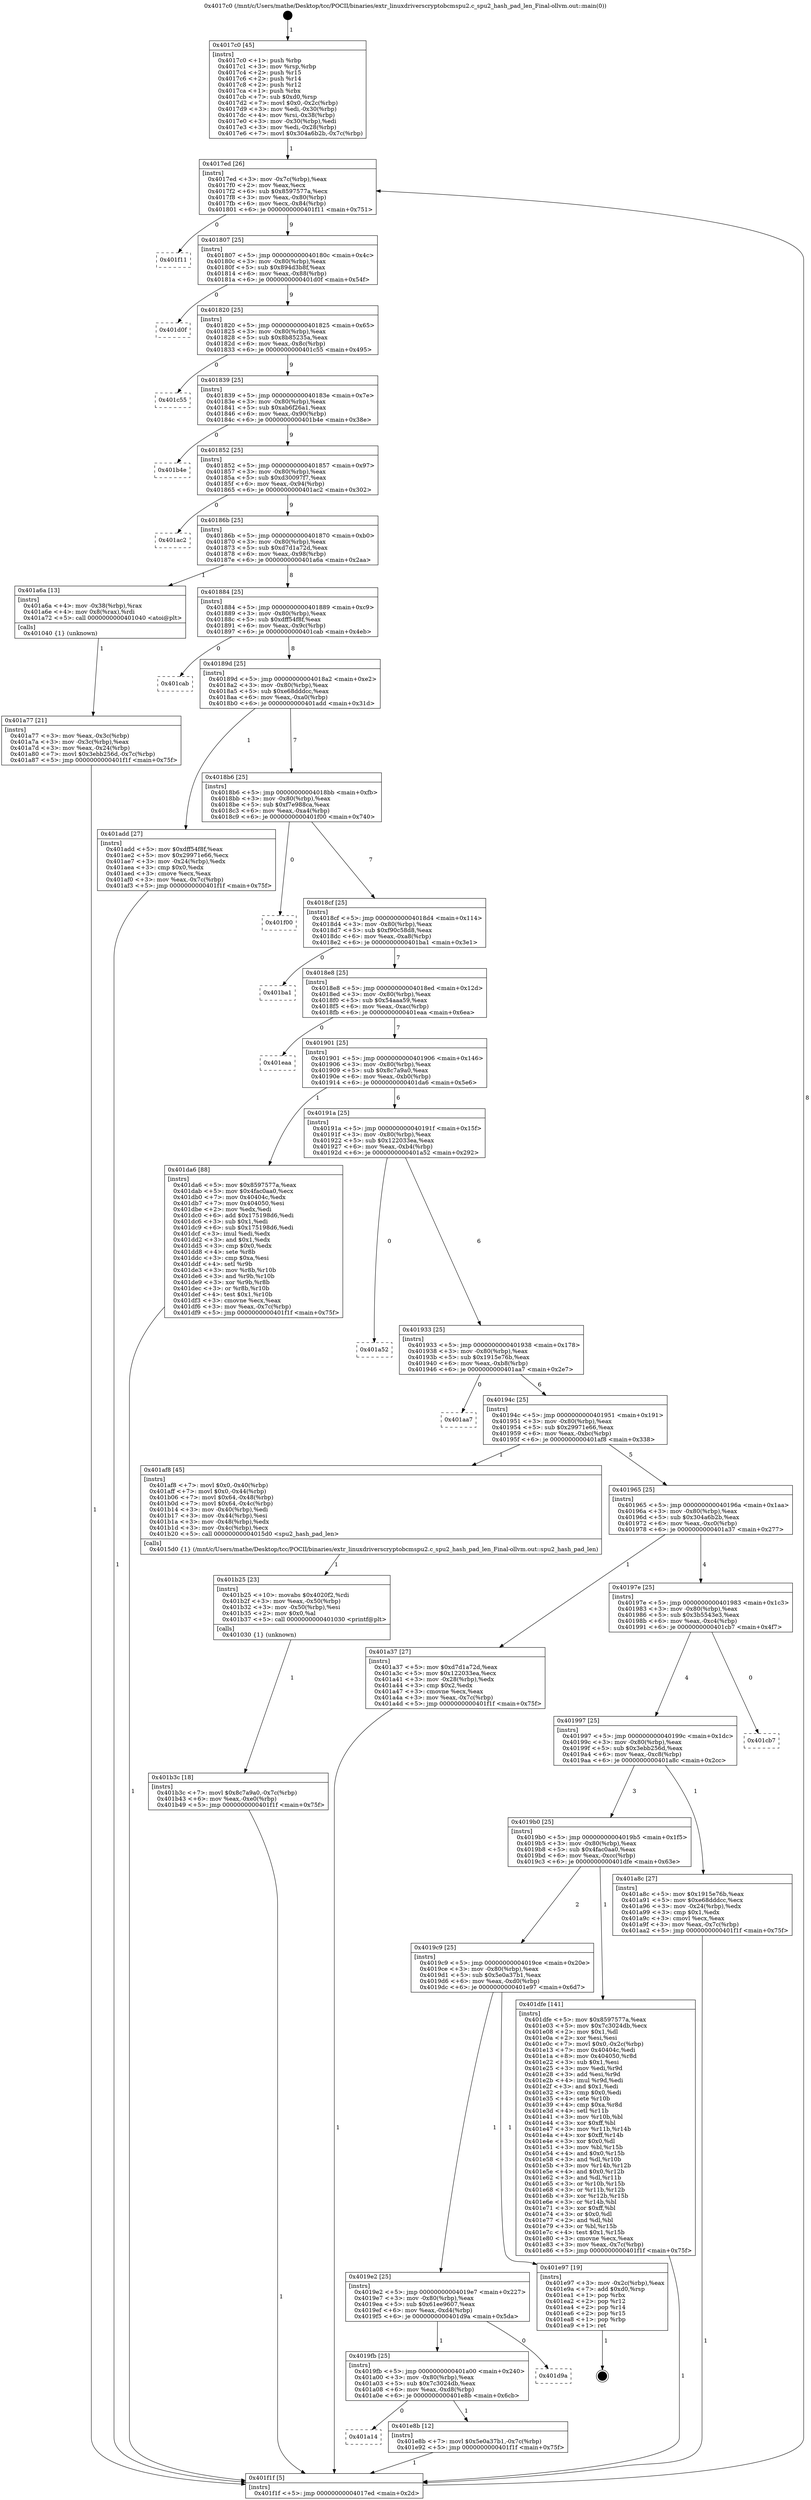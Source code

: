 digraph "0x4017c0" {
  label = "0x4017c0 (/mnt/c/Users/mathe/Desktop/tcc/POCII/binaries/extr_linuxdriverscryptobcmspu2.c_spu2_hash_pad_len_Final-ollvm.out::main(0))"
  labelloc = "t"
  node[shape=record]

  Entry [label="",width=0.3,height=0.3,shape=circle,fillcolor=black,style=filled]
  "0x4017ed" [label="{
     0x4017ed [26]\l
     | [instrs]\l
     &nbsp;&nbsp;0x4017ed \<+3\>: mov -0x7c(%rbp),%eax\l
     &nbsp;&nbsp;0x4017f0 \<+2\>: mov %eax,%ecx\l
     &nbsp;&nbsp;0x4017f2 \<+6\>: sub $0x8597577a,%ecx\l
     &nbsp;&nbsp;0x4017f8 \<+3\>: mov %eax,-0x80(%rbp)\l
     &nbsp;&nbsp;0x4017fb \<+6\>: mov %ecx,-0x84(%rbp)\l
     &nbsp;&nbsp;0x401801 \<+6\>: je 0000000000401f11 \<main+0x751\>\l
  }"]
  "0x401f11" [label="{
     0x401f11\l
  }", style=dashed]
  "0x401807" [label="{
     0x401807 [25]\l
     | [instrs]\l
     &nbsp;&nbsp;0x401807 \<+5\>: jmp 000000000040180c \<main+0x4c\>\l
     &nbsp;&nbsp;0x40180c \<+3\>: mov -0x80(%rbp),%eax\l
     &nbsp;&nbsp;0x40180f \<+5\>: sub $0x894d3b8f,%eax\l
     &nbsp;&nbsp;0x401814 \<+6\>: mov %eax,-0x88(%rbp)\l
     &nbsp;&nbsp;0x40181a \<+6\>: je 0000000000401d0f \<main+0x54f\>\l
  }"]
  Exit [label="",width=0.3,height=0.3,shape=circle,fillcolor=black,style=filled,peripheries=2]
  "0x401d0f" [label="{
     0x401d0f\l
  }", style=dashed]
  "0x401820" [label="{
     0x401820 [25]\l
     | [instrs]\l
     &nbsp;&nbsp;0x401820 \<+5\>: jmp 0000000000401825 \<main+0x65\>\l
     &nbsp;&nbsp;0x401825 \<+3\>: mov -0x80(%rbp),%eax\l
     &nbsp;&nbsp;0x401828 \<+5\>: sub $0x8b85235a,%eax\l
     &nbsp;&nbsp;0x40182d \<+6\>: mov %eax,-0x8c(%rbp)\l
     &nbsp;&nbsp;0x401833 \<+6\>: je 0000000000401c55 \<main+0x495\>\l
  }"]
  "0x401a14" [label="{
     0x401a14\l
  }", style=dashed]
  "0x401c55" [label="{
     0x401c55\l
  }", style=dashed]
  "0x401839" [label="{
     0x401839 [25]\l
     | [instrs]\l
     &nbsp;&nbsp;0x401839 \<+5\>: jmp 000000000040183e \<main+0x7e\>\l
     &nbsp;&nbsp;0x40183e \<+3\>: mov -0x80(%rbp),%eax\l
     &nbsp;&nbsp;0x401841 \<+5\>: sub $0xab6f26a1,%eax\l
     &nbsp;&nbsp;0x401846 \<+6\>: mov %eax,-0x90(%rbp)\l
     &nbsp;&nbsp;0x40184c \<+6\>: je 0000000000401b4e \<main+0x38e\>\l
  }"]
  "0x401e8b" [label="{
     0x401e8b [12]\l
     | [instrs]\l
     &nbsp;&nbsp;0x401e8b \<+7\>: movl $0x5e0a37b1,-0x7c(%rbp)\l
     &nbsp;&nbsp;0x401e92 \<+5\>: jmp 0000000000401f1f \<main+0x75f\>\l
  }"]
  "0x401b4e" [label="{
     0x401b4e\l
  }", style=dashed]
  "0x401852" [label="{
     0x401852 [25]\l
     | [instrs]\l
     &nbsp;&nbsp;0x401852 \<+5\>: jmp 0000000000401857 \<main+0x97\>\l
     &nbsp;&nbsp;0x401857 \<+3\>: mov -0x80(%rbp),%eax\l
     &nbsp;&nbsp;0x40185a \<+5\>: sub $0xd30097f7,%eax\l
     &nbsp;&nbsp;0x40185f \<+6\>: mov %eax,-0x94(%rbp)\l
     &nbsp;&nbsp;0x401865 \<+6\>: je 0000000000401ac2 \<main+0x302\>\l
  }"]
  "0x4019fb" [label="{
     0x4019fb [25]\l
     | [instrs]\l
     &nbsp;&nbsp;0x4019fb \<+5\>: jmp 0000000000401a00 \<main+0x240\>\l
     &nbsp;&nbsp;0x401a00 \<+3\>: mov -0x80(%rbp),%eax\l
     &nbsp;&nbsp;0x401a03 \<+5\>: sub $0x7c3024db,%eax\l
     &nbsp;&nbsp;0x401a08 \<+6\>: mov %eax,-0xd8(%rbp)\l
     &nbsp;&nbsp;0x401a0e \<+6\>: je 0000000000401e8b \<main+0x6cb\>\l
  }"]
  "0x401ac2" [label="{
     0x401ac2\l
  }", style=dashed]
  "0x40186b" [label="{
     0x40186b [25]\l
     | [instrs]\l
     &nbsp;&nbsp;0x40186b \<+5\>: jmp 0000000000401870 \<main+0xb0\>\l
     &nbsp;&nbsp;0x401870 \<+3\>: mov -0x80(%rbp),%eax\l
     &nbsp;&nbsp;0x401873 \<+5\>: sub $0xd7d1a72d,%eax\l
     &nbsp;&nbsp;0x401878 \<+6\>: mov %eax,-0x98(%rbp)\l
     &nbsp;&nbsp;0x40187e \<+6\>: je 0000000000401a6a \<main+0x2aa\>\l
  }"]
  "0x401d9a" [label="{
     0x401d9a\l
  }", style=dashed]
  "0x401a6a" [label="{
     0x401a6a [13]\l
     | [instrs]\l
     &nbsp;&nbsp;0x401a6a \<+4\>: mov -0x38(%rbp),%rax\l
     &nbsp;&nbsp;0x401a6e \<+4\>: mov 0x8(%rax),%rdi\l
     &nbsp;&nbsp;0x401a72 \<+5\>: call 0000000000401040 \<atoi@plt\>\l
     | [calls]\l
     &nbsp;&nbsp;0x401040 \{1\} (unknown)\l
  }"]
  "0x401884" [label="{
     0x401884 [25]\l
     | [instrs]\l
     &nbsp;&nbsp;0x401884 \<+5\>: jmp 0000000000401889 \<main+0xc9\>\l
     &nbsp;&nbsp;0x401889 \<+3\>: mov -0x80(%rbp),%eax\l
     &nbsp;&nbsp;0x40188c \<+5\>: sub $0xdff54f8f,%eax\l
     &nbsp;&nbsp;0x401891 \<+6\>: mov %eax,-0x9c(%rbp)\l
     &nbsp;&nbsp;0x401897 \<+6\>: je 0000000000401cab \<main+0x4eb\>\l
  }"]
  "0x4019e2" [label="{
     0x4019e2 [25]\l
     | [instrs]\l
     &nbsp;&nbsp;0x4019e2 \<+5\>: jmp 00000000004019e7 \<main+0x227\>\l
     &nbsp;&nbsp;0x4019e7 \<+3\>: mov -0x80(%rbp),%eax\l
     &nbsp;&nbsp;0x4019ea \<+5\>: sub $0x61ee9607,%eax\l
     &nbsp;&nbsp;0x4019ef \<+6\>: mov %eax,-0xd4(%rbp)\l
     &nbsp;&nbsp;0x4019f5 \<+6\>: je 0000000000401d9a \<main+0x5da\>\l
  }"]
  "0x401cab" [label="{
     0x401cab\l
  }", style=dashed]
  "0x40189d" [label="{
     0x40189d [25]\l
     | [instrs]\l
     &nbsp;&nbsp;0x40189d \<+5\>: jmp 00000000004018a2 \<main+0xe2\>\l
     &nbsp;&nbsp;0x4018a2 \<+3\>: mov -0x80(%rbp),%eax\l
     &nbsp;&nbsp;0x4018a5 \<+5\>: sub $0xe68dddcc,%eax\l
     &nbsp;&nbsp;0x4018aa \<+6\>: mov %eax,-0xa0(%rbp)\l
     &nbsp;&nbsp;0x4018b0 \<+6\>: je 0000000000401add \<main+0x31d\>\l
  }"]
  "0x401e97" [label="{
     0x401e97 [19]\l
     | [instrs]\l
     &nbsp;&nbsp;0x401e97 \<+3\>: mov -0x2c(%rbp),%eax\l
     &nbsp;&nbsp;0x401e9a \<+7\>: add $0xd0,%rsp\l
     &nbsp;&nbsp;0x401ea1 \<+1\>: pop %rbx\l
     &nbsp;&nbsp;0x401ea2 \<+2\>: pop %r12\l
     &nbsp;&nbsp;0x401ea4 \<+2\>: pop %r14\l
     &nbsp;&nbsp;0x401ea6 \<+2\>: pop %r15\l
     &nbsp;&nbsp;0x401ea8 \<+1\>: pop %rbp\l
     &nbsp;&nbsp;0x401ea9 \<+1\>: ret\l
  }"]
  "0x401add" [label="{
     0x401add [27]\l
     | [instrs]\l
     &nbsp;&nbsp;0x401add \<+5\>: mov $0xdff54f8f,%eax\l
     &nbsp;&nbsp;0x401ae2 \<+5\>: mov $0x29971e66,%ecx\l
     &nbsp;&nbsp;0x401ae7 \<+3\>: mov -0x24(%rbp),%edx\l
     &nbsp;&nbsp;0x401aea \<+3\>: cmp $0x0,%edx\l
     &nbsp;&nbsp;0x401aed \<+3\>: cmove %ecx,%eax\l
     &nbsp;&nbsp;0x401af0 \<+3\>: mov %eax,-0x7c(%rbp)\l
     &nbsp;&nbsp;0x401af3 \<+5\>: jmp 0000000000401f1f \<main+0x75f\>\l
  }"]
  "0x4018b6" [label="{
     0x4018b6 [25]\l
     | [instrs]\l
     &nbsp;&nbsp;0x4018b6 \<+5\>: jmp 00000000004018bb \<main+0xfb\>\l
     &nbsp;&nbsp;0x4018bb \<+3\>: mov -0x80(%rbp),%eax\l
     &nbsp;&nbsp;0x4018be \<+5\>: sub $0xf7e988ca,%eax\l
     &nbsp;&nbsp;0x4018c3 \<+6\>: mov %eax,-0xa4(%rbp)\l
     &nbsp;&nbsp;0x4018c9 \<+6\>: je 0000000000401f00 \<main+0x740\>\l
  }"]
  "0x4019c9" [label="{
     0x4019c9 [25]\l
     | [instrs]\l
     &nbsp;&nbsp;0x4019c9 \<+5\>: jmp 00000000004019ce \<main+0x20e\>\l
     &nbsp;&nbsp;0x4019ce \<+3\>: mov -0x80(%rbp),%eax\l
     &nbsp;&nbsp;0x4019d1 \<+5\>: sub $0x5e0a37b1,%eax\l
     &nbsp;&nbsp;0x4019d6 \<+6\>: mov %eax,-0xd0(%rbp)\l
     &nbsp;&nbsp;0x4019dc \<+6\>: je 0000000000401e97 \<main+0x6d7\>\l
  }"]
  "0x401f00" [label="{
     0x401f00\l
  }", style=dashed]
  "0x4018cf" [label="{
     0x4018cf [25]\l
     | [instrs]\l
     &nbsp;&nbsp;0x4018cf \<+5\>: jmp 00000000004018d4 \<main+0x114\>\l
     &nbsp;&nbsp;0x4018d4 \<+3\>: mov -0x80(%rbp),%eax\l
     &nbsp;&nbsp;0x4018d7 \<+5\>: sub $0xf90c58d8,%eax\l
     &nbsp;&nbsp;0x4018dc \<+6\>: mov %eax,-0xa8(%rbp)\l
     &nbsp;&nbsp;0x4018e2 \<+6\>: je 0000000000401ba1 \<main+0x3e1\>\l
  }"]
  "0x401dfe" [label="{
     0x401dfe [141]\l
     | [instrs]\l
     &nbsp;&nbsp;0x401dfe \<+5\>: mov $0x8597577a,%eax\l
     &nbsp;&nbsp;0x401e03 \<+5\>: mov $0x7c3024db,%ecx\l
     &nbsp;&nbsp;0x401e08 \<+2\>: mov $0x1,%dl\l
     &nbsp;&nbsp;0x401e0a \<+2\>: xor %esi,%esi\l
     &nbsp;&nbsp;0x401e0c \<+7\>: movl $0x0,-0x2c(%rbp)\l
     &nbsp;&nbsp;0x401e13 \<+7\>: mov 0x40404c,%edi\l
     &nbsp;&nbsp;0x401e1a \<+8\>: mov 0x404050,%r8d\l
     &nbsp;&nbsp;0x401e22 \<+3\>: sub $0x1,%esi\l
     &nbsp;&nbsp;0x401e25 \<+3\>: mov %edi,%r9d\l
     &nbsp;&nbsp;0x401e28 \<+3\>: add %esi,%r9d\l
     &nbsp;&nbsp;0x401e2b \<+4\>: imul %r9d,%edi\l
     &nbsp;&nbsp;0x401e2f \<+3\>: and $0x1,%edi\l
     &nbsp;&nbsp;0x401e32 \<+3\>: cmp $0x0,%edi\l
     &nbsp;&nbsp;0x401e35 \<+4\>: sete %r10b\l
     &nbsp;&nbsp;0x401e39 \<+4\>: cmp $0xa,%r8d\l
     &nbsp;&nbsp;0x401e3d \<+4\>: setl %r11b\l
     &nbsp;&nbsp;0x401e41 \<+3\>: mov %r10b,%bl\l
     &nbsp;&nbsp;0x401e44 \<+3\>: xor $0xff,%bl\l
     &nbsp;&nbsp;0x401e47 \<+3\>: mov %r11b,%r14b\l
     &nbsp;&nbsp;0x401e4a \<+4\>: xor $0xff,%r14b\l
     &nbsp;&nbsp;0x401e4e \<+3\>: xor $0x0,%dl\l
     &nbsp;&nbsp;0x401e51 \<+3\>: mov %bl,%r15b\l
     &nbsp;&nbsp;0x401e54 \<+4\>: and $0x0,%r15b\l
     &nbsp;&nbsp;0x401e58 \<+3\>: and %dl,%r10b\l
     &nbsp;&nbsp;0x401e5b \<+3\>: mov %r14b,%r12b\l
     &nbsp;&nbsp;0x401e5e \<+4\>: and $0x0,%r12b\l
     &nbsp;&nbsp;0x401e62 \<+3\>: and %dl,%r11b\l
     &nbsp;&nbsp;0x401e65 \<+3\>: or %r10b,%r15b\l
     &nbsp;&nbsp;0x401e68 \<+3\>: or %r11b,%r12b\l
     &nbsp;&nbsp;0x401e6b \<+3\>: xor %r12b,%r15b\l
     &nbsp;&nbsp;0x401e6e \<+3\>: or %r14b,%bl\l
     &nbsp;&nbsp;0x401e71 \<+3\>: xor $0xff,%bl\l
     &nbsp;&nbsp;0x401e74 \<+3\>: or $0x0,%dl\l
     &nbsp;&nbsp;0x401e77 \<+2\>: and %dl,%bl\l
     &nbsp;&nbsp;0x401e79 \<+3\>: or %bl,%r15b\l
     &nbsp;&nbsp;0x401e7c \<+4\>: test $0x1,%r15b\l
     &nbsp;&nbsp;0x401e80 \<+3\>: cmovne %ecx,%eax\l
     &nbsp;&nbsp;0x401e83 \<+3\>: mov %eax,-0x7c(%rbp)\l
     &nbsp;&nbsp;0x401e86 \<+5\>: jmp 0000000000401f1f \<main+0x75f\>\l
  }"]
  "0x401ba1" [label="{
     0x401ba1\l
  }", style=dashed]
  "0x4018e8" [label="{
     0x4018e8 [25]\l
     | [instrs]\l
     &nbsp;&nbsp;0x4018e8 \<+5\>: jmp 00000000004018ed \<main+0x12d\>\l
     &nbsp;&nbsp;0x4018ed \<+3\>: mov -0x80(%rbp),%eax\l
     &nbsp;&nbsp;0x4018f0 \<+5\>: sub $0x54aaa59,%eax\l
     &nbsp;&nbsp;0x4018f5 \<+6\>: mov %eax,-0xac(%rbp)\l
     &nbsp;&nbsp;0x4018fb \<+6\>: je 0000000000401eaa \<main+0x6ea\>\l
  }"]
  "0x401b3c" [label="{
     0x401b3c [18]\l
     | [instrs]\l
     &nbsp;&nbsp;0x401b3c \<+7\>: movl $0x8c7a9a0,-0x7c(%rbp)\l
     &nbsp;&nbsp;0x401b43 \<+6\>: mov %eax,-0xe0(%rbp)\l
     &nbsp;&nbsp;0x401b49 \<+5\>: jmp 0000000000401f1f \<main+0x75f\>\l
  }"]
  "0x401eaa" [label="{
     0x401eaa\l
  }", style=dashed]
  "0x401901" [label="{
     0x401901 [25]\l
     | [instrs]\l
     &nbsp;&nbsp;0x401901 \<+5\>: jmp 0000000000401906 \<main+0x146\>\l
     &nbsp;&nbsp;0x401906 \<+3\>: mov -0x80(%rbp),%eax\l
     &nbsp;&nbsp;0x401909 \<+5\>: sub $0x8c7a9a0,%eax\l
     &nbsp;&nbsp;0x40190e \<+6\>: mov %eax,-0xb0(%rbp)\l
     &nbsp;&nbsp;0x401914 \<+6\>: je 0000000000401da6 \<main+0x5e6\>\l
  }"]
  "0x401b25" [label="{
     0x401b25 [23]\l
     | [instrs]\l
     &nbsp;&nbsp;0x401b25 \<+10\>: movabs $0x4020f2,%rdi\l
     &nbsp;&nbsp;0x401b2f \<+3\>: mov %eax,-0x50(%rbp)\l
     &nbsp;&nbsp;0x401b32 \<+3\>: mov -0x50(%rbp),%esi\l
     &nbsp;&nbsp;0x401b35 \<+2\>: mov $0x0,%al\l
     &nbsp;&nbsp;0x401b37 \<+5\>: call 0000000000401030 \<printf@plt\>\l
     | [calls]\l
     &nbsp;&nbsp;0x401030 \{1\} (unknown)\l
  }"]
  "0x401da6" [label="{
     0x401da6 [88]\l
     | [instrs]\l
     &nbsp;&nbsp;0x401da6 \<+5\>: mov $0x8597577a,%eax\l
     &nbsp;&nbsp;0x401dab \<+5\>: mov $0x4fac0aa0,%ecx\l
     &nbsp;&nbsp;0x401db0 \<+7\>: mov 0x40404c,%edx\l
     &nbsp;&nbsp;0x401db7 \<+7\>: mov 0x404050,%esi\l
     &nbsp;&nbsp;0x401dbe \<+2\>: mov %edx,%edi\l
     &nbsp;&nbsp;0x401dc0 \<+6\>: add $0x175198d6,%edi\l
     &nbsp;&nbsp;0x401dc6 \<+3\>: sub $0x1,%edi\l
     &nbsp;&nbsp;0x401dc9 \<+6\>: sub $0x175198d6,%edi\l
     &nbsp;&nbsp;0x401dcf \<+3\>: imul %edi,%edx\l
     &nbsp;&nbsp;0x401dd2 \<+3\>: and $0x1,%edx\l
     &nbsp;&nbsp;0x401dd5 \<+3\>: cmp $0x0,%edx\l
     &nbsp;&nbsp;0x401dd8 \<+4\>: sete %r8b\l
     &nbsp;&nbsp;0x401ddc \<+3\>: cmp $0xa,%esi\l
     &nbsp;&nbsp;0x401ddf \<+4\>: setl %r9b\l
     &nbsp;&nbsp;0x401de3 \<+3\>: mov %r8b,%r10b\l
     &nbsp;&nbsp;0x401de6 \<+3\>: and %r9b,%r10b\l
     &nbsp;&nbsp;0x401de9 \<+3\>: xor %r9b,%r8b\l
     &nbsp;&nbsp;0x401dec \<+3\>: or %r8b,%r10b\l
     &nbsp;&nbsp;0x401def \<+4\>: test $0x1,%r10b\l
     &nbsp;&nbsp;0x401df3 \<+3\>: cmovne %ecx,%eax\l
     &nbsp;&nbsp;0x401df6 \<+3\>: mov %eax,-0x7c(%rbp)\l
     &nbsp;&nbsp;0x401df9 \<+5\>: jmp 0000000000401f1f \<main+0x75f\>\l
  }"]
  "0x40191a" [label="{
     0x40191a [25]\l
     | [instrs]\l
     &nbsp;&nbsp;0x40191a \<+5\>: jmp 000000000040191f \<main+0x15f\>\l
     &nbsp;&nbsp;0x40191f \<+3\>: mov -0x80(%rbp),%eax\l
     &nbsp;&nbsp;0x401922 \<+5\>: sub $0x122033ea,%eax\l
     &nbsp;&nbsp;0x401927 \<+6\>: mov %eax,-0xb4(%rbp)\l
     &nbsp;&nbsp;0x40192d \<+6\>: je 0000000000401a52 \<main+0x292\>\l
  }"]
  "0x4019b0" [label="{
     0x4019b0 [25]\l
     | [instrs]\l
     &nbsp;&nbsp;0x4019b0 \<+5\>: jmp 00000000004019b5 \<main+0x1f5\>\l
     &nbsp;&nbsp;0x4019b5 \<+3\>: mov -0x80(%rbp),%eax\l
     &nbsp;&nbsp;0x4019b8 \<+5\>: sub $0x4fac0aa0,%eax\l
     &nbsp;&nbsp;0x4019bd \<+6\>: mov %eax,-0xcc(%rbp)\l
     &nbsp;&nbsp;0x4019c3 \<+6\>: je 0000000000401dfe \<main+0x63e\>\l
  }"]
  "0x401a52" [label="{
     0x401a52\l
  }", style=dashed]
  "0x401933" [label="{
     0x401933 [25]\l
     | [instrs]\l
     &nbsp;&nbsp;0x401933 \<+5\>: jmp 0000000000401938 \<main+0x178\>\l
     &nbsp;&nbsp;0x401938 \<+3\>: mov -0x80(%rbp),%eax\l
     &nbsp;&nbsp;0x40193b \<+5\>: sub $0x1915e76b,%eax\l
     &nbsp;&nbsp;0x401940 \<+6\>: mov %eax,-0xb8(%rbp)\l
     &nbsp;&nbsp;0x401946 \<+6\>: je 0000000000401aa7 \<main+0x2e7\>\l
  }"]
  "0x401a8c" [label="{
     0x401a8c [27]\l
     | [instrs]\l
     &nbsp;&nbsp;0x401a8c \<+5\>: mov $0x1915e76b,%eax\l
     &nbsp;&nbsp;0x401a91 \<+5\>: mov $0xe68dddcc,%ecx\l
     &nbsp;&nbsp;0x401a96 \<+3\>: mov -0x24(%rbp),%edx\l
     &nbsp;&nbsp;0x401a99 \<+3\>: cmp $0x1,%edx\l
     &nbsp;&nbsp;0x401a9c \<+3\>: cmovl %ecx,%eax\l
     &nbsp;&nbsp;0x401a9f \<+3\>: mov %eax,-0x7c(%rbp)\l
     &nbsp;&nbsp;0x401aa2 \<+5\>: jmp 0000000000401f1f \<main+0x75f\>\l
  }"]
  "0x401aa7" [label="{
     0x401aa7\l
  }", style=dashed]
  "0x40194c" [label="{
     0x40194c [25]\l
     | [instrs]\l
     &nbsp;&nbsp;0x40194c \<+5\>: jmp 0000000000401951 \<main+0x191\>\l
     &nbsp;&nbsp;0x401951 \<+3\>: mov -0x80(%rbp),%eax\l
     &nbsp;&nbsp;0x401954 \<+5\>: sub $0x29971e66,%eax\l
     &nbsp;&nbsp;0x401959 \<+6\>: mov %eax,-0xbc(%rbp)\l
     &nbsp;&nbsp;0x40195f \<+6\>: je 0000000000401af8 \<main+0x338\>\l
  }"]
  "0x401997" [label="{
     0x401997 [25]\l
     | [instrs]\l
     &nbsp;&nbsp;0x401997 \<+5\>: jmp 000000000040199c \<main+0x1dc\>\l
     &nbsp;&nbsp;0x40199c \<+3\>: mov -0x80(%rbp),%eax\l
     &nbsp;&nbsp;0x40199f \<+5\>: sub $0x3ebb256d,%eax\l
     &nbsp;&nbsp;0x4019a4 \<+6\>: mov %eax,-0xc8(%rbp)\l
     &nbsp;&nbsp;0x4019aa \<+6\>: je 0000000000401a8c \<main+0x2cc\>\l
  }"]
  "0x401af8" [label="{
     0x401af8 [45]\l
     | [instrs]\l
     &nbsp;&nbsp;0x401af8 \<+7\>: movl $0x0,-0x40(%rbp)\l
     &nbsp;&nbsp;0x401aff \<+7\>: movl $0x0,-0x44(%rbp)\l
     &nbsp;&nbsp;0x401b06 \<+7\>: movl $0x64,-0x48(%rbp)\l
     &nbsp;&nbsp;0x401b0d \<+7\>: movl $0x64,-0x4c(%rbp)\l
     &nbsp;&nbsp;0x401b14 \<+3\>: mov -0x40(%rbp),%edi\l
     &nbsp;&nbsp;0x401b17 \<+3\>: mov -0x44(%rbp),%esi\l
     &nbsp;&nbsp;0x401b1a \<+3\>: mov -0x48(%rbp),%edx\l
     &nbsp;&nbsp;0x401b1d \<+3\>: mov -0x4c(%rbp),%ecx\l
     &nbsp;&nbsp;0x401b20 \<+5\>: call 00000000004015d0 \<spu2_hash_pad_len\>\l
     | [calls]\l
     &nbsp;&nbsp;0x4015d0 \{1\} (/mnt/c/Users/mathe/Desktop/tcc/POCII/binaries/extr_linuxdriverscryptobcmspu2.c_spu2_hash_pad_len_Final-ollvm.out::spu2_hash_pad_len)\l
  }"]
  "0x401965" [label="{
     0x401965 [25]\l
     | [instrs]\l
     &nbsp;&nbsp;0x401965 \<+5\>: jmp 000000000040196a \<main+0x1aa\>\l
     &nbsp;&nbsp;0x40196a \<+3\>: mov -0x80(%rbp),%eax\l
     &nbsp;&nbsp;0x40196d \<+5\>: sub $0x304a6b2b,%eax\l
     &nbsp;&nbsp;0x401972 \<+6\>: mov %eax,-0xc0(%rbp)\l
     &nbsp;&nbsp;0x401978 \<+6\>: je 0000000000401a37 \<main+0x277\>\l
  }"]
  "0x401cb7" [label="{
     0x401cb7\l
  }", style=dashed]
  "0x401a37" [label="{
     0x401a37 [27]\l
     | [instrs]\l
     &nbsp;&nbsp;0x401a37 \<+5\>: mov $0xd7d1a72d,%eax\l
     &nbsp;&nbsp;0x401a3c \<+5\>: mov $0x122033ea,%ecx\l
     &nbsp;&nbsp;0x401a41 \<+3\>: mov -0x28(%rbp),%edx\l
     &nbsp;&nbsp;0x401a44 \<+3\>: cmp $0x2,%edx\l
     &nbsp;&nbsp;0x401a47 \<+3\>: cmovne %ecx,%eax\l
     &nbsp;&nbsp;0x401a4a \<+3\>: mov %eax,-0x7c(%rbp)\l
     &nbsp;&nbsp;0x401a4d \<+5\>: jmp 0000000000401f1f \<main+0x75f\>\l
  }"]
  "0x40197e" [label="{
     0x40197e [25]\l
     | [instrs]\l
     &nbsp;&nbsp;0x40197e \<+5\>: jmp 0000000000401983 \<main+0x1c3\>\l
     &nbsp;&nbsp;0x401983 \<+3\>: mov -0x80(%rbp),%eax\l
     &nbsp;&nbsp;0x401986 \<+5\>: sub $0x3b5543e3,%eax\l
     &nbsp;&nbsp;0x40198b \<+6\>: mov %eax,-0xc4(%rbp)\l
     &nbsp;&nbsp;0x401991 \<+6\>: je 0000000000401cb7 \<main+0x4f7\>\l
  }"]
  "0x401f1f" [label="{
     0x401f1f [5]\l
     | [instrs]\l
     &nbsp;&nbsp;0x401f1f \<+5\>: jmp 00000000004017ed \<main+0x2d\>\l
  }"]
  "0x4017c0" [label="{
     0x4017c0 [45]\l
     | [instrs]\l
     &nbsp;&nbsp;0x4017c0 \<+1\>: push %rbp\l
     &nbsp;&nbsp;0x4017c1 \<+3\>: mov %rsp,%rbp\l
     &nbsp;&nbsp;0x4017c4 \<+2\>: push %r15\l
     &nbsp;&nbsp;0x4017c6 \<+2\>: push %r14\l
     &nbsp;&nbsp;0x4017c8 \<+2\>: push %r12\l
     &nbsp;&nbsp;0x4017ca \<+1\>: push %rbx\l
     &nbsp;&nbsp;0x4017cb \<+7\>: sub $0xd0,%rsp\l
     &nbsp;&nbsp;0x4017d2 \<+7\>: movl $0x0,-0x2c(%rbp)\l
     &nbsp;&nbsp;0x4017d9 \<+3\>: mov %edi,-0x30(%rbp)\l
     &nbsp;&nbsp;0x4017dc \<+4\>: mov %rsi,-0x38(%rbp)\l
     &nbsp;&nbsp;0x4017e0 \<+3\>: mov -0x30(%rbp),%edi\l
     &nbsp;&nbsp;0x4017e3 \<+3\>: mov %edi,-0x28(%rbp)\l
     &nbsp;&nbsp;0x4017e6 \<+7\>: movl $0x304a6b2b,-0x7c(%rbp)\l
  }"]
  "0x401a77" [label="{
     0x401a77 [21]\l
     | [instrs]\l
     &nbsp;&nbsp;0x401a77 \<+3\>: mov %eax,-0x3c(%rbp)\l
     &nbsp;&nbsp;0x401a7a \<+3\>: mov -0x3c(%rbp),%eax\l
     &nbsp;&nbsp;0x401a7d \<+3\>: mov %eax,-0x24(%rbp)\l
     &nbsp;&nbsp;0x401a80 \<+7\>: movl $0x3ebb256d,-0x7c(%rbp)\l
     &nbsp;&nbsp;0x401a87 \<+5\>: jmp 0000000000401f1f \<main+0x75f\>\l
  }"]
  Entry -> "0x4017c0" [label=" 1"]
  "0x4017ed" -> "0x401f11" [label=" 0"]
  "0x4017ed" -> "0x401807" [label=" 9"]
  "0x401e97" -> Exit [label=" 1"]
  "0x401807" -> "0x401d0f" [label=" 0"]
  "0x401807" -> "0x401820" [label=" 9"]
  "0x401e8b" -> "0x401f1f" [label=" 1"]
  "0x401820" -> "0x401c55" [label=" 0"]
  "0x401820" -> "0x401839" [label=" 9"]
  "0x4019fb" -> "0x401a14" [label=" 0"]
  "0x401839" -> "0x401b4e" [label=" 0"]
  "0x401839" -> "0x401852" [label=" 9"]
  "0x4019fb" -> "0x401e8b" [label=" 1"]
  "0x401852" -> "0x401ac2" [label=" 0"]
  "0x401852" -> "0x40186b" [label=" 9"]
  "0x4019e2" -> "0x4019fb" [label=" 1"]
  "0x40186b" -> "0x401a6a" [label=" 1"]
  "0x40186b" -> "0x401884" [label=" 8"]
  "0x4019e2" -> "0x401d9a" [label=" 0"]
  "0x401884" -> "0x401cab" [label=" 0"]
  "0x401884" -> "0x40189d" [label=" 8"]
  "0x4019c9" -> "0x4019e2" [label=" 1"]
  "0x40189d" -> "0x401add" [label=" 1"]
  "0x40189d" -> "0x4018b6" [label=" 7"]
  "0x4019c9" -> "0x401e97" [label=" 1"]
  "0x4018b6" -> "0x401f00" [label=" 0"]
  "0x4018b6" -> "0x4018cf" [label=" 7"]
  "0x401dfe" -> "0x401f1f" [label=" 1"]
  "0x4018cf" -> "0x401ba1" [label=" 0"]
  "0x4018cf" -> "0x4018e8" [label=" 7"]
  "0x4019b0" -> "0x4019c9" [label=" 2"]
  "0x4018e8" -> "0x401eaa" [label=" 0"]
  "0x4018e8" -> "0x401901" [label=" 7"]
  "0x4019b0" -> "0x401dfe" [label=" 1"]
  "0x401901" -> "0x401da6" [label=" 1"]
  "0x401901" -> "0x40191a" [label=" 6"]
  "0x401da6" -> "0x401f1f" [label=" 1"]
  "0x40191a" -> "0x401a52" [label=" 0"]
  "0x40191a" -> "0x401933" [label=" 6"]
  "0x401b3c" -> "0x401f1f" [label=" 1"]
  "0x401933" -> "0x401aa7" [label=" 0"]
  "0x401933" -> "0x40194c" [label=" 6"]
  "0x401b25" -> "0x401b3c" [label=" 1"]
  "0x40194c" -> "0x401af8" [label=" 1"]
  "0x40194c" -> "0x401965" [label=" 5"]
  "0x401add" -> "0x401f1f" [label=" 1"]
  "0x401965" -> "0x401a37" [label=" 1"]
  "0x401965" -> "0x40197e" [label=" 4"]
  "0x401a37" -> "0x401f1f" [label=" 1"]
  "0x4017c0" -> "0x4017ed" [label=" 1"]
  "0x401f1f" -> "0x4017ed" [label=" 8"]
  "0x401a6a" -> "0x401a77" [label=" 1"]
  "0x401a77" -> "0x401f1f" [label=" 1"]
  "0x401a8c" -> "0x401f1f" [label=" 1"]
  "0x40197e" -> "0x401cb7" [label=" 0"]
  "0x40197e" -> "0x401997" [label=" 4"]
  "0x401af8" -> "0x401b25" [label=" 1"]
  "0x401997" -> "0x401a8c" [label=" 1"]
  "0x401997" -> "0x4019b0" [label=" 3"]
}

